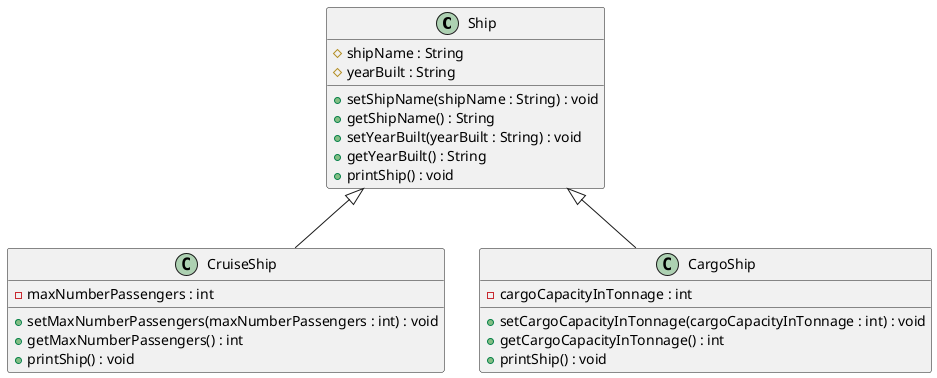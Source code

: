 @startuml

' Definition for the base Ship class
class Ship {
    #shipName : String
    #yearBuilt : String

    +setShipName(shipName : String) : void
    +getShipName() : String
    +setYearBuilt(yearBuilt : String) : void
    +getYearBuilt() : String
    +printShip() : void
}

class CruiseShip{
    -maxNumberPassengers : int

    +setMaxNumberPassengers(maxNumberPassengers : int) : void
    +getMaxNumberPassengers() : int
    +printShip() : void
}

class CargoShip{
    -cargoCapacityInTonnage : int

    +setCargoCapacityInTonnage(cargoCapacityInTonnage : int) : void
    +getCargoCapacityInTonnage() : int
    +printShip() : void
}

Ship <|-- CruiseShip
Ship <|-- CargoShip

@enduml